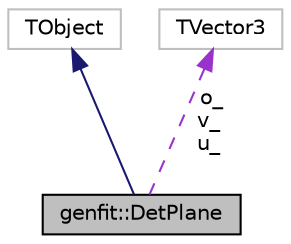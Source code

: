 digraph "genfit::DetPlane"
{
 // LATEX_PDF_SIZE
  edge [fontname="Helvetica",fontsize="10",labelfontname="Helvetica",labelfontsize="10"];
  node [fontname="Helvetica",fontsize="10",shape=record];
  Node1 [label="genfit::DetPlane",height=0.2,width=0.4,color="black", fillcolor="grey75", style="filled", fontcolor="black",tooltip="Detector plane."];
  Node2 -> Node1 [dir="back",color="midnightblue",fontsize="10",style="solid",fontname="Helvetica"];
  Node2 [label="TObject",height=0.2,width=0.4,color="grey75", fillcolor="white", style="filled",tooltip=" "];
  Node3 -> Node1 [dir="back",color="darkorchid3",fontsize="10",style="dashed",label=" o_\nv_\nu_" ,fontname="Helvetica"];
  Node3 [label="TVector3",height=0.2,width=0.4,color="grey75", fillcolor="white", style="filled",tooltip=" "];
}
